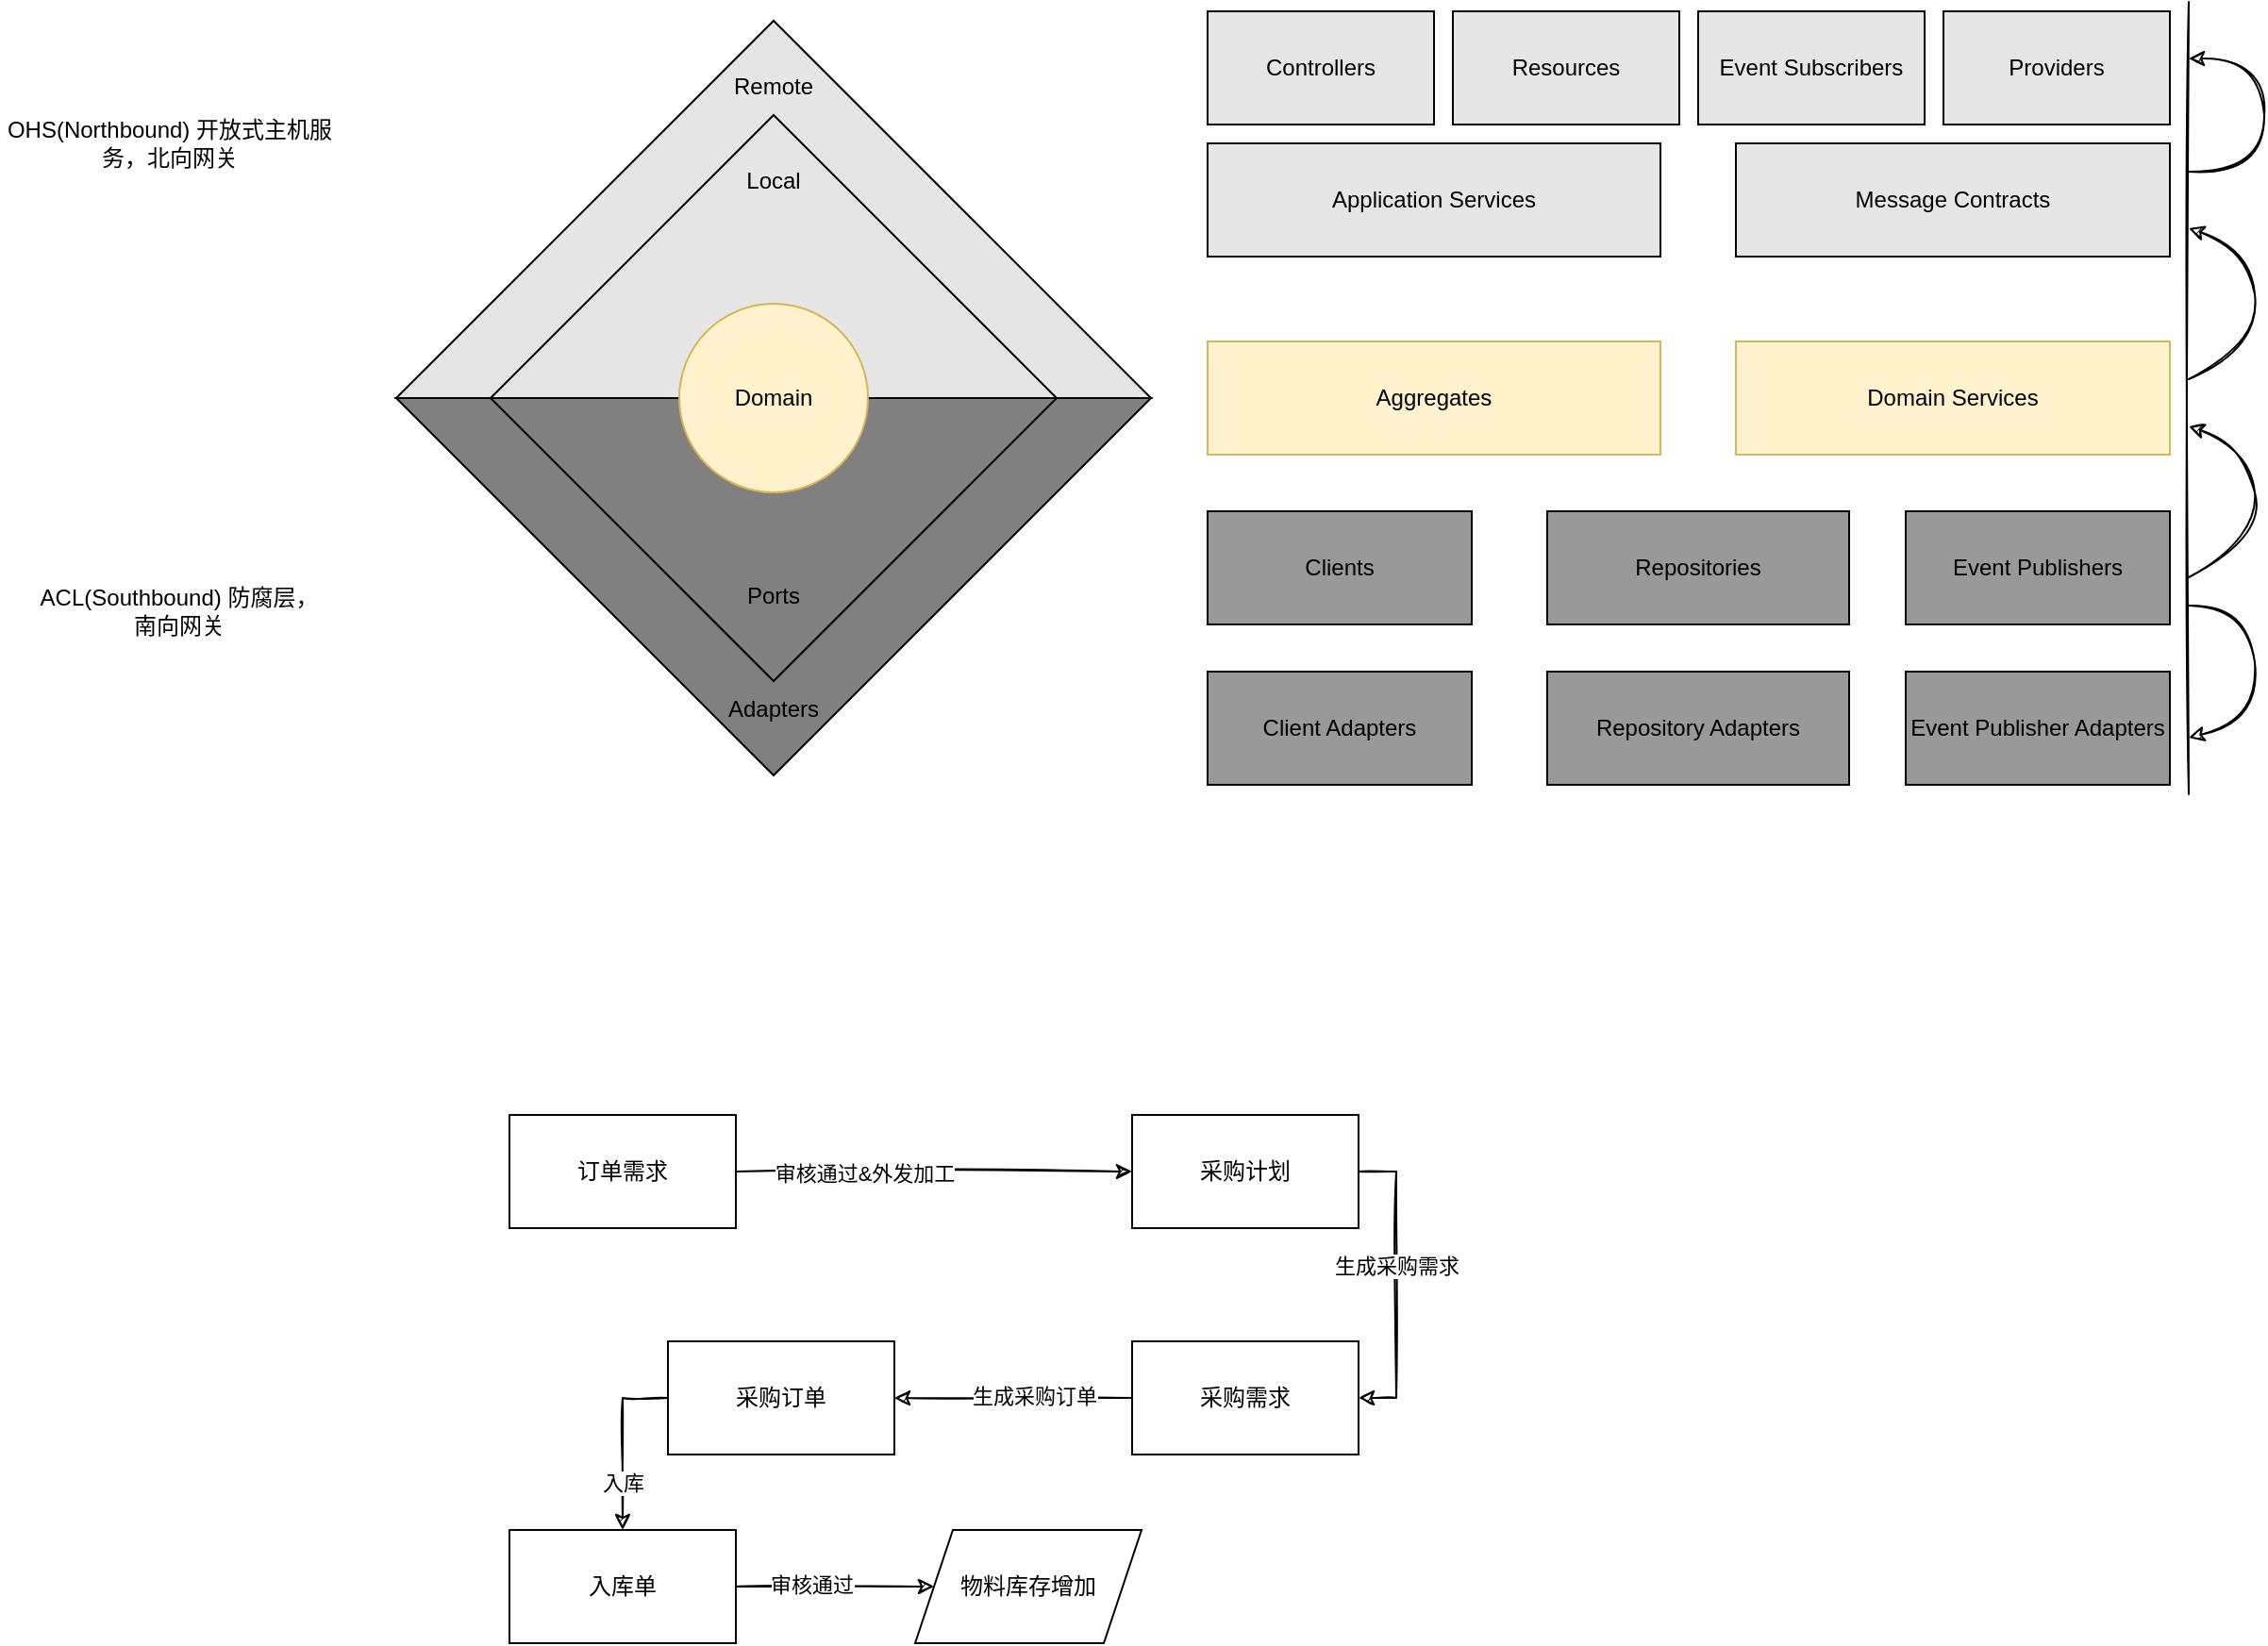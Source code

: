 <mxfile version="17.1.0" type="github">
  <diagram id="EE5q9Zw0YjwjQQa2TiFf" name="Page-1">
    <mxGraphModel dx="1038" dy="539" grid="1" gridSize="10" guides="1" tooltips="1" connect="1" arrows="1" fold="1" page="1" pageScale="1" pageWidth="827" pageHeight="1169" math="0" shadow="0">
      <root>
        <mxCell id="0" />
        <mxCell id="1" parent="0" />
        <mxCell id="SJcmdIhSEkrMvVB994n2-13" value="" style="triangle;whiteSpace=wrap;html=1;sketch=0;rotation=-90;fillColor=#E6E6E6;" vertex="1" parent="1">
          <mxGeometry x="310" y="-50" width="200" height="400" as="geometry" />
        </mxCell>
        <mxCell id="SJcmdIhSEkrMvVB994n2-14" value="" style="triangle;whiteSpace=wrap;html=1;sketch=0;rotation=90;fillColor=#808080;" vertex="1" parent="1">
          <mxGeometry x="310" y="150" width="200" height="400" as="geometry" />
        </mxCell>
        <mxCell id="SJcmdIhSEkrMvVB994n2-15" value="" style="triangle;whiteSpace=wrap;html=1;sketch=0;rotation=-90;fillColor=#E6E6E6;" vertex="1" parent="1">
          <mxGeometry x="335" y="25" width="150" height="300" as="geometry" />
        </mxCell>
        <mxCell id="SJcmdIhSEkrMvVB994n2-16" value="" style="triangle;whiteSpace=wrap;html=1;sketch=0;rotation=90;fillColor=#808080;" vertex="1" parent="1">
          <mxGeometry x="335" y="175" width="150" height="300" as="geometry" />
        </mxCell>
        <mxCell id="SJcmdIhSEkrMvVB994n2-18" value="" style="ellipse;whiteSpace=wrap;html=1;aspect=fixed;sketch=0;fillColor=#fff2cc;strokeColor=#d6b656;" vertex="1" parent="1">
          <mxGeometry x="360" y="200" width="100" height="100" as="geometry" />
        </mxCell>
        <mxCell id="SJcmdIhSEkrMvVB994n2-19" value="Remote" style="text;html=1;strokeColor=none;fillColor=none;align=center;verticalAlign=middle;whiteSpace=wrap;rounded=0;sketch=0;" vertex="1" parent="1">
          <mxGeometry x="380" y="70" width="60" height="30" as="geometry" />
        </mxCell>
        <mxCell id="SJcmdIhSEkrMvVB994n2-20" value="Local" style="text;html=1;strokeColor=none;fillColor=none;align=center;verticalAlign=middle;whiteSpace=wrap;rounded=0;sketch=0;" vertex="1" parent="1">
          <mxGeometry x="380" y="120" width="60" height="30" as="geometry" />
        </mxCell>
        <mxCell id="SJcmdIhSEkrMvVB994n2-21" value="Domain" style="text;html=1;strokeColor=none;fillColor=none;align=center;verticalAlign=middle;whiteSpace=wrap;rounded=0;sketch=0;" vertex="1" parent="1">
          <mxGeometry x="380" y="235" width="60" height="30" as="geometry" />
        </mxCell>
        <mxCell id="SJcmdIhSEkrMvVB994n2-22" value="Ports" style="text;html=1;strokeColor=none;fillColor=none;align=center;verticalAlign=middle;whiteSpace=wrap;rounded=0;sketch=0;" vertex="1" parent="1">
          <mxGeometry x="380" y="340" width="60" height="30" as="geometry" />
        </mxCell>
        <mxCell id="SJcmdIhSEkrMvVB994n2-23" value="Adapters" style="text;html=1;strokeColor=none;fillColor=none;align=center;verticalAlign=middle;whiteSpace=wrap;rounded=0;sketch=0;" vertex="1" parent="1">
          <mxGeometry x="380" y="400" width="60" height="30" as="geometry" />
        </mxCell>
        <mxCell id="SJcmdIhSEkrMvVB994n2-24" value="Aggregates" style="rounded=0;whiteSpace=wrap;html=1;sketch=0;fillColor=#fff2cc;strokeColor=#d6b656;" vertex="1" parent="1">
          <mxGeometry x="640" y="220" width="240" height="60" as="geometry" />
        </mxCell>
        <mxCell id="SJcmdIhSEkrMvVB994n2-25" value="Domain Services" style="rounded=0;whiteSpace=wrap;html=1;sketch=0;fillColor=#fff2cc;strokeColor=#d6b656;" vertex="1" parent="1">
          <mxGeometry x="920" y="220" width="230" height="60" as="geometry" />
        </mxCell>
        <mxCell id="SJcmdIhSEkrMvVB994n2-26" value="Controllers" style="rounded=0;whiteSpace=wrap;html=1;sketch=0;fillColor=#E6E6E6;" vertex="1" parent="1">
          <mxGeometry x="640" y="45" width="120" height="60" as="geometry" />
        </mxCell>
        <mxCell id="SJcmdIhSEkrMvVB994n2-27" value="Resources" style="rounded=0;whiteSpace=wrap;html=1;sketch=0;fillColor=#E6E6E6;" vertex="1" parent="1">
          <mxGeometry x="770" y="45" width="120" height="60" as="geometry" />
        </mxCell>
        <mxCell id="SJcmdIhSEkrMvVB994n2-28" value="Event Subscribers" style="rounded=0;whiteSpace=wrap;html=1;sketch=0;fillColor=#E6E6E6;" vertex="1" parent="1">
          <mxGeometry x="900" y="45" width="120" height="60" as="geometry" />
        </mxCell>
        <mxCell id="SJcmdIhSEkrMvVB994n2-29" value="Providers" style="rounded=0;whiteSpace=wrap;html=1;sketch=0;fillColor=#E6E6E6;" vertex="1" parent="1">
          <mxGeometry x="1030" y="45" width="120" height="60" as="geometry" />
        </mxCell>
        <mxCell id="SJcmdIhSEkrMvVB994n2-30" value="Application Services" style="rounded=0;whiteSpace=wrap;html=1;sketch=0;fillColor=#E6E6E6;" vertex="1" parent="1">
          <mxGeometry x="640" y="115" width="240" height="60" as="geometry" />
        </mxCell>
        <mxCell id="SJcmdIhSEkrMvVB994n2-31" value="Message Contracts" style="rounded=0;whiteSpace=wrap;html=1;sketch=0;fillColor=#E6E6E6;" vertex="1" parent="1">
          <mxGeometry x="920" y="115" width="230" height="60" as="geometry" />
        </mxCell>
        <mxCell id="SJcmdIhSEkrMvVB994n2-32" value="Clients" style="rounded=0;whiteSpace=wrap;html=1;sketch=0;fillColor=#999999;" vertex="1" parent="1">
          <mxGeometry x="640" y="310" width="140" height="60" as="geometry" />
        </mxCell>
        <mxCell id="SJcmdIhSEkrMvVB994n2-33" value="Repositories" style="rounded=0;whiteSpace=wrap;html=1;sketch=0;fillColor=#999999;" vertex="1" parent="1">
          <mxGeometry x="820" y="310" width="160" height="60" as="geometry" />
        </mxCell>
        <mxCell id="SJcmdIhSEkrMvVB994n2-34" value="Event Publishers" style="rounded=0;whiteSpace=wrap;html=1;sketch=0;fillColor=#999999;" vertex="1" parent="1">
          <mxGeometry x="1010" y="310" width="140" height="60" as="geometry" />
        </mxCell>
        <mxCell id="SJcmdIhSEkrMvVB994n2-35" value="Client Adapters" style="rounded=0;whiteSpace=wrap;html=1;sketch=0;fillColor=#999999;" vertex="1" parent="1">
          <mxGeometry x="640" y="395" width="140" height="60" as="geometry" />
        </mxCell>
        <mxCell id="SJcmdIhSEkrMvVB994n2-36" value="Repository Adapters" style="rounded=0;whiteSpace=wrap;html=1;sketch=0;fillColor=#999999;" vertex="1" parent="1">
          <mxGeometry x="820" y="395" width="160" height="60" as="geometry" />
        </mxCell>
        <mxCell id="SJcmdIhSEkrMvVB994n2-37" value="Event Publisher Adapters" style="rounded=0;whiteSpace=wrap;html=1;sketch=0;fillColor=#999999;" vertex="1" parent="1">
          <mxGeometry x="1010" y="395" width="140" height="60" as="geometry" />
        </mxCell>
        <mxCell id="SJcmdIhSEkrMvVB994n2-39" value="OHS(Northbound) 开放式主机服务，北向网关" style="text;html=1;strokeColor=none;fillColor=none;align=center;verticalAlign=middle;whiteSpace=wrap;rounded=0;sketch=0;" vertex="1" parent="1">
          <mxGeometry y="70" width="180" height="90" as="geometry" />
        </mxCell>
        <mxCell id="SJcmdIhSEkrMvVB994n2-40" value="ACL(Southbound) 防腐层，南向网关" style="text;html=1;strokeColor=none;fillColor=none;align=center;verticalAlign=middle;whiteSpace=wrap;rounded=0;sketch=0;" vertex="1" parent="1">
          <mxGeometry x="20" y="335" width="150" height="55" as="geometry" />
        </mxCell>
        <mxCell id="SJcmdIhSEkrMvVB994n2-42" value="" style="endArrow=none;html=1;rounded=0;sketch=1;" edge="1" parent="1">
          <mxGeometry width="50" height="50" relative="1" as="geometry">
            <mxPoint x="1160" y="460" as="sourcePoint" />
            <mxPoint x="1160" y="40" as="targetPoint" />
          </mxGeometry>
        </mxCell>
        <mxCell id="SJcmdIhSEkrMvVB994n2-43" value="" style="curved=1;endArrow=classic;html=1;rounded=0;sketch=1;" edge="1" parent="1">
          <mxGeometry width="50" height="50" relative="1" as="geometry">
            <mxPoint x="1160" y="130" as="sourcePoint" />
            <mxPoint x="1160" y="70" as="targetPoint" />
            <Array as="points">
              <mxPoint x="1200" y="130" />
              <mxPoint x="1200" y="70" />
            </Array>
          </mxGeometry>
        </mxCell>
        <mxCell id="SJcmdIhSEkrMvVB994n2-44" value="" style="curved=1;endArrow=classic;html=1;rounded=0;sketch=1;" edge="1" parent="1">
          <mxGeometry width="50" height="50" relative="1" as="geometry">
            <mxPoint x="1160" y="240" as="sourcePoint" />
            <mxPoint x="1160" y="160" as="targetPoint" />
            <Array as="points">
              <mxPoint x="1200" y="220" />
              <mxPoint x="1190" y="170" />
            </Array>
          </mxGeometry>
        </mxCell>
        <mxCell id="SJcmdIhSEkrMvVB994n2-45" value="" style="curved=1;endArrow=classic;html=1;rounded=0;sketch=1;" edge="1" parent="1">
          <mxGeometry width="50" height="50" relative="1" as="geometry">
            <mxPoint x="1160" y="345" as="sourcePoint" />
            <mxPoint x="1160" y="265" as="targetPoint" />
            <Array as="points">
              <mxPoint x="1200" y="325" />
              <mxPoint x="1190" y="275" />
            </Array>
          </mxGeometry>
        </mxCell>
        <mxCell id="SJcmdIhSEkrMvVB994n2-48" value="" style="curved=1;endArrow=classic;html=1;rounded=0;sketch=1;" edge="1" parent="1">
          <mxGeometry width="50" height="50" relative="1" as="geometry">
            <mxPoint x="1160" y="360" as="sourcePoint" />
            <mxPoint x="1160" y="430" as="targetPoint" />
            <Array as="points">
              <mxPoint x="1190" y="360" />
              <mxPoint x="1200" y="420" />
            </Array>
          </mxGeometry>
        </mxCell>
        <mxCell id="SJcmdIhSEkrMvVB994n2-52" style="edgeStyle=orthogonalEdgeStyle;rounded=0;sketch=1;orthogonalLoop=1;jettySize=auto;html=1;entryX=0;entryY=0.5;entryDx=0;entryDy=0;" edge="1" parent="1" source="SJcmdIhSEkrMvVB994n2-50" target="SJcmdIhSEkrMvVB994n2-51">
          <mxGeometry relative="1" as="geometry" />
        </mxCell>
        <mxCell id="SJcmdIhSEkrMvVB994n2-53" value="审核通过&amp;amp;外发加工" style="edgeLabel;html=1;align=center;verticalAlign=middle;resizable=0;points=[];" vertex="1" connectable="0" parent="SJcmdIhSEkrMvVB994n2-52">
          <mxGeometry x="-0.351" y="-1" relative="1" as="geometry">
            <mxPoint as="offset" />
          </mxGeometry>
        </mxCell>
        <mxCell id="SJcmdIhSEkrMvVB994n2-50" value="订单需求" style="rounded=0;whiteSpace=wrap;html=1;sketch=0;" vertex="1" parent="1">
          <mxGeometry x="270" y="630" width="120" height="60" as="geometry" />
        </mxCell>
        <mxCell id="SJcmdIhSEkrMvVB994n2-55" style="edgeStyle=orthogonalEdgeStyle;rounded=0;sketch=1;orthogonalLoop=1;jettySize=auto;html=1;entryX=1;entryY=0.5;entryDx=0;entryDy=0;exitX=1;exitY=0.5;exitDx=0;exitDy=0;" edge="1" parent="1" source="SJcmdIhSEkrMvVB994n2-51" target="SJcmdIhSEkrMvVB994n2-54">
          <mxGeometry relative="1" as="geometry" />
        </mxCell>
        <mxCell id="SJcmdIhSEkrMvVB994n2-56" value="生成采购需求" style="edgeLabel;html=1;align=center;verticalAlign=middle;resizable=0;points=[];" vertex="1" connectable="0" parent="SJcmdIhSEkrMvVB994n2-55">
          <mxGeometry x="-0.375" y="-1" relative="1" as="geometry">
            <mxPoint x="1" y="20" as="offset" />
          </mxGeometry>
        </mxCell>
        <mxCell id="SJcmdIhSEkrMvVB994n2-51" value="采购计划" style="rounded=0;whiteSpace=wrap;html=1;sketch=0;" vertex="1" parent="1">
          <mxGeometry x="600" y="630" width="120" height="60" as="geometry" />
        </mxCell>
        <mxCell id="SJcmdIhSEkrMvVB994n2-58" style="edgeStyle=orthogonalEdgeStyle;rounded=0;sketch=1;orthogonalLoop=1;jettySize=auto;html=1;exitX=0;exitY=0.5;exitDx=0;exitDy=0;" edge="1" parent="1" source="SJcmdIhSEkrMvVB994n2-54" target="SJcmdIhSEkrMvVB994n2-57">
          <mxGeometry relative="1" as="geometry" />
        </mxCell>
        <mxCell id="SJcmdIhSEkrMvVB994n2-59" value="生成采购订单" style="edgeLabel;html=1;align=center;verticalAlign=middle;resizable=0;points=[];" vertex="1" connectable="0" parent="SJcmdIhSEkrMvVB994n2-58">
          <mxGeometry x="-0.163" y="-1" relative="1" as="geometry">
            <mxPoint as="offset" />
          </mxGeometry>
        </mxCell>
        <mxCell id="SJcmdIhSEkrMvVB994n2-54" value="采购需求" style="rounded=0;whiteSpace=wrap;html=1;sketch=0;" vertex="1" parent="1">
          <mxGeometry x="600" y="750" width="120" height="60" as="geometry" />
        </mxCell>
        <mxCell id="SJcmdIhSEkrMvVB994n2-61" style="edgeStyle=orthogonalEdgeStyle;rounded=0;sketch=1;orthogonalLoop=1;jettySize=auto;html=1;exitX=0;exitY=0.5;exitDx=0;exitDy=0;" edge="1" parent="1" source="SJcmdIhSEkrMvVB994n2-57" target="SJcmdIhSEkrMvVB994n2-60">
          <mxGeometry relative="1" as="geometry" />
        </mxCell>
        <mxCell id="SJcmdIhSEkrMvVB994n2-62" value="入库" style="edgeLabel;html=1;align=center;verticalAlign=middle;resizable=0;points=[];" vertex="1" connectable="0" parent="SJcmdIhSEkrMvVB994n2-61">
          <mxGeometry x="0.468" relative="1" as="geometry">
            <mxPoint as="offset" />
          </mxGeometry>
        </mxCell>
        <mxCell id="SJcmdIhSEkrMvVB994n2-57" value="采购订单" style="rounded=0;whiteSpace=wrap;html=1;sketch=0;" vertex="1" parent="1">
          <mxGeometry x="354" y="750" width="120" height="60" as="geometry" />
        </mxCell>
        <mxCell id="SJcmdIhSEkrMvVB994n2-64" style="edgeStyle=orthogonalEdgeStyle;rounded=0;sketch=1;orthogonalLoop=1;jettySize=auto;html=1;entryX=0;entryY=0.5;entryDx=0;entryDy=0;" edge="1" parent="1" source="SJcmdIhSEkrMvVB994n2-60" target="SJcmdIhSEkrMvVB994n2-63">
          <mxGeometry relative="1" as="geometry" />
        </mxCell>
        <mxCell id="SJcmdIhSEkrMvVB994n2-65" value="审核通过" style="edgeLabel;html=1;align=center;verticalAlign=middle;resizable=0;points=[];" vertex="1" connectable="0" parent="SJcmdIhSEkrMvVB994n2-64">
          <mxGeometry x="-0.234" y="1" relative="1" as="geometry">
            <mxPoint as="offset" />
          </mxGeometry>
        </mxCell>
        <mxCell id="SJcmdIhSEkrMvVB994n2-60" value="入库单" style="rounded=0;whiteSpace=wrap;html=1;sketch=0;" vertex="1" parent="1">
          <mxGeometry x="270" y="850" width="120" height="60" as="geometry" />
        </mxCell>
        <mxCell id="SJcmdIhSEkrMvVB994n2-63" value="物料库存增加" style="shape=parallelogram;perimeter=parallelogramPerimeter;whiteSpace=wrap;html=1;fixedSize=1;sketch=0;" vertex="1" parent="1">
          <mxGeometry x="485" y="850" width="120" height="60" as="geometry" />
        </mxCell>
      </root>
    </mxGraphModel>
  </diagram>
</mxfile>
